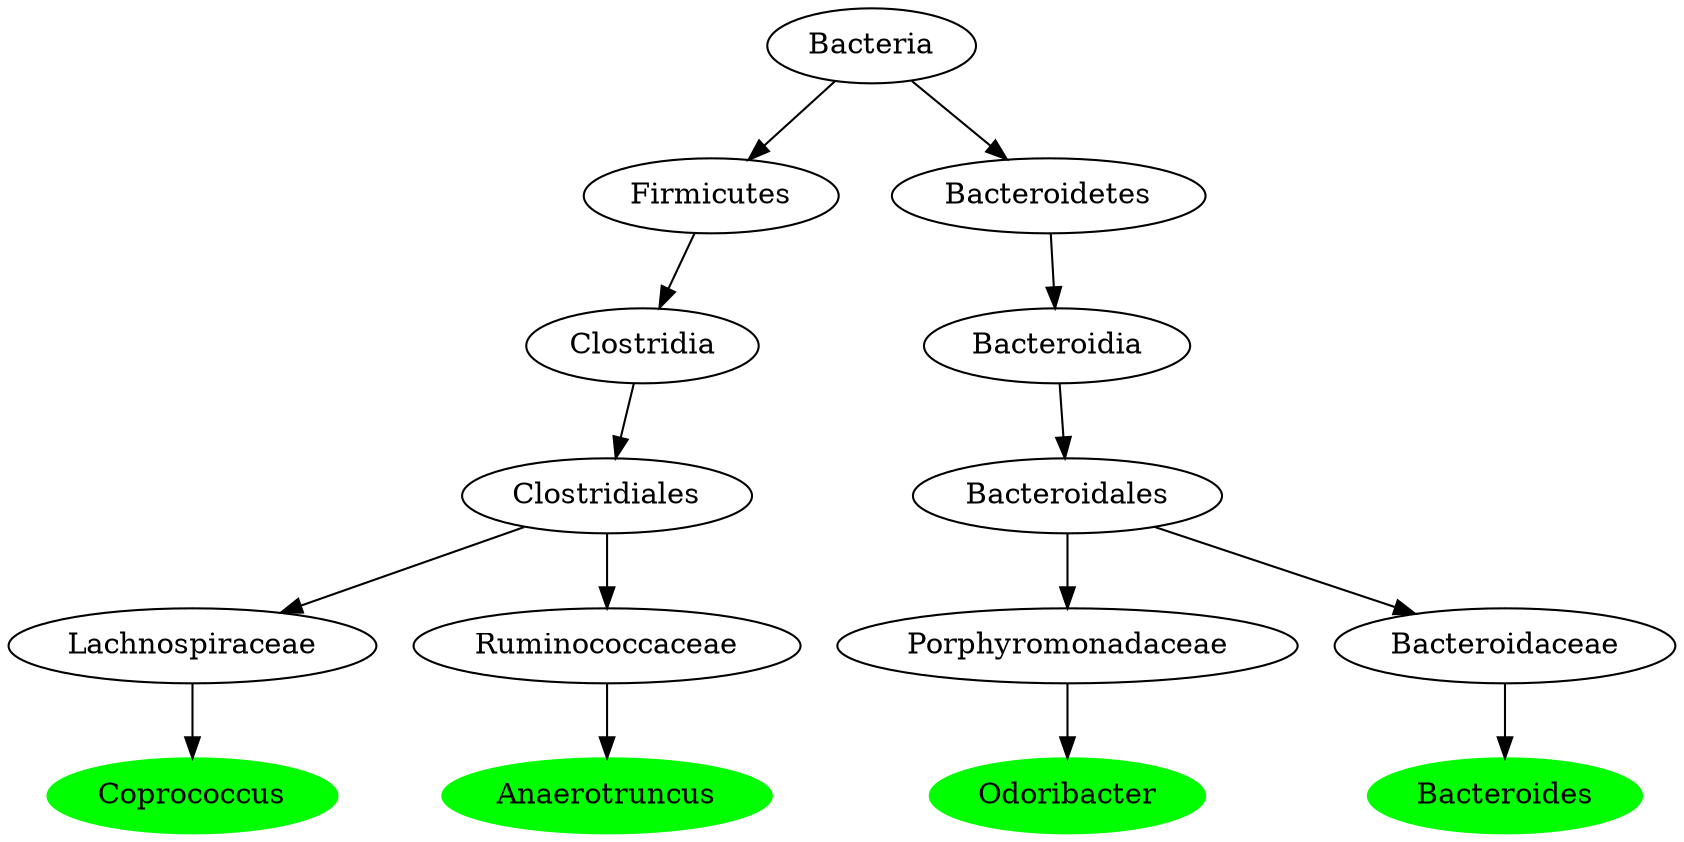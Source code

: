 digraph G { 
	LachnospiraceaeCoprococcus [label="Coprococcus", color="green", style=filled];
	ClostridialesLachnospiraceae [label="Lachnospiraceae"];
	LachnospiraceaeCoprococcus [label="Coprococcus"];
	ClostridialesLachnospiraceae -> LachnospiraceaeCoprococcus;
	ClostridiaClostridiales [label="Clostridiales"];
	ClostridialesLachnospiraceae [label="Lachnospiraceae"];
	ClostridiaClostridiales -> ClostridialesLachnospiraceae;
	FirmicutesClostridia [label="Clostridia"];
	ClostridiaClostridiales [label="Clostridiales"];
	FirmicutesClostridia -> ClostridiaClostridiales;
	BacteriaFirmicutes [label="Firmicutes"];
	FirmicutesClostridia [label="Clostridia"];
	BacteriaFirmicutes -> FirmicutesClostridia;
	Bacteria [label="Bacteria"];
	BacteriaFirmicutes [label="Firmicutes"];
	Bacteria -> BacteriaFirmicutes;
	RuminococcaceaeAnaerotruncus [label="Anaerotruncus", color="green", style=filled];
	ClostridialesRuminococcaceae [label="Ruminococcaceae"];
	RuminococcaceaeAnaerotruncus [label="Anaerotruncus"];
	ClostridialesRuminococcaceae -> RuminococcaceaeAnaerotruncus;
	ClostridiaClostridiales [label="Clostridiales"];
	ClostridialesRuminococcaceae [label="Ruminococcaceae"];
	ClostridiaClostridiales -> ClostridialesRuminococcaceae;
	PorphyromonadaceaeOdoribacter [label="Odoribacter", color="green", style=filled];
	BacteroidalesPorphyromonadaceae [label="Porphyromonadaceae"];
	PorphyromonadaceaeOdoribacter [label="Odoribacter"];
	BacteroidalesPorphyromonadaceae -> PorphyromonadaceaeOdoribacter;
	BacteroidiaBacteroidales [label="Bacteroidales"];
	BacteroidalesPorphyromonadaceae [label="Porphyromonadaceae"];
	BacteroidiaBacteroidales -> BacteroidalesPorphyromonadaceae;
	BacteroidetesBacteroidia [label="Bacteroidia"];
	BacteroidiaBacteroidales [label="Bacteroidales"];
	BacteroidetesBacteroidia -> BacteroidiaBacteroidales;
	BacteriaBacteroidetes [label="Bacteroidetes"];
	BacteroidetesBacteroidia [label="Bacteroidia"];
	BacteriaBacteroidetes -> BacteroidetesBacteroidia;
	Bacteria [label="Bacteria"];
	BacteriaBacteroidetes [label="Bacteroidetes"];
	Bacteria -> BacteriaBacteroidetes;
	BacteroidaceaeBacteroides [label="Bacteroides", color="green", style=filled];
	BacteroidalesBacteroidaceae [label="Bacteroidaceae"];
	BacteroidaceaeBacteroides [label="Bacteroides"];
	BacteroidalesBacteroidaceae -> BacteroidaceaeBacteroides;
	BacteroidiaBacteroidales [label="Bacteroidales"];
	BacteroidalesBacteroidaceae [label="Bacteroidaceae"];
	BacteroidiaBacteroidales -> BacteroidalesBacteroidaceae;

 }